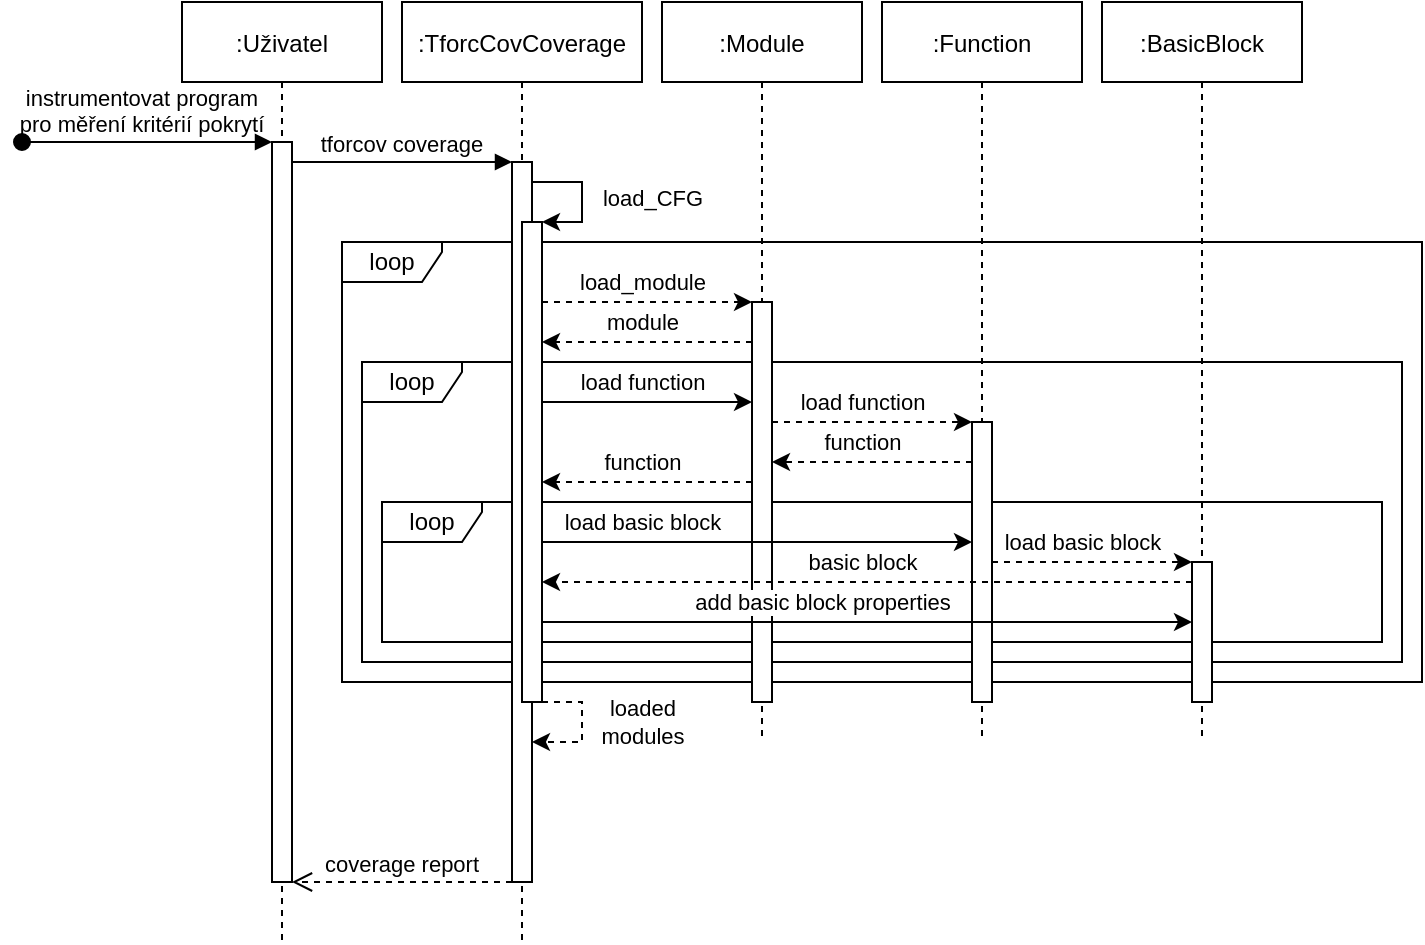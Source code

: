 <mxfile version="16.4.5" type="github">
  <diagram id="kgpKYQtTHZ0yAKxKKP6v" name="Page-1">
    <mxGraphModel dx="813" dy="435" grid="1" gridSize="10" guides="1" tooltips="1" connect="1" arrows="1" fold="1" page="1" pageScale="1" pageWidth="850" pageHeight="1100" math="0" shadow="0">
      <root>
        <mxCell id="0" />
        <mxCell id="1" parent="0" />
        <mxCell id="tN5C8NhHL724sr-eqqmO-39" value="loop" style="shape=umlFrame;whiteSpace=wrap;html=1;width=50;height=20;" vertex="1" parent="1">
          <mxGeometry x="200" y="200" width="540" height="220" as="geometry" />
        </mxCell>
        <mxCell id="tN5C8NhHL724sr-eqqmO-46" value="loop" style="shape=umlFrame;whiteSpace=wrap;html=1;width=50;height=20;" vertex="1" parent="1">
          <mxGeometry x="210" y="260" width="520" height="150" as="geometry" />
        </mxCell>
        <mxCell id="tN5C8NhHL724sr-eqqmO-47" value="loop" style="shape=umlFrame;whiteSpace=wrap;html=1;width=50;height=20;" vertex="1" parent="1">
          <mxGeometry x="220" y="330" width="500" height="70" as="geometry" />
        </mxCell>
        <mxCell id="tN5C8NhHL724sr-eqqmO-1" value=":Uživatel" style="shape=umlLifeline;perimeter=lifelinePerimeter;container=1;collapsible=0;recursiveResize=0;rounded=0;shadow=0;strokeWidth=1;" vertex="1" parent="1">
          <mxGeometry x="120" y="80" width="100" height="470" as="geometry" />
        </mxCell>
        <mxCell id="tN5C8NhHL724sr-eqqmO-2" value="" style="points=[];perimeter=orthogonalPerimeter;rounded=0;shadow=0;strokeWidth=1;" vertex="1" parent="tN5C8NhHL724sr-eqqmO-1">
          <mxGeometry x="45" y="70" width="10" height="370" as="geometry" />
        </mxCell>
        <mxCell id="tN5C8NhHL724sr-eqqmO-3" value="instrumentovat program&#xa;pro měření kritérií pokrytí" style="verticalAlign=bottom;startArrow=oval;endArrow=block;startSize=8;shadow=0;strokeWidth=1;labelBackgroundColor=none;" edge="1" parent="tN5C8NhHL724sr-eqqmO-1" target="tN5C8NhHL724sr-eqqmO-2">
          <mxGeometry x="-0.04" relative="1" as="geometry">
            <mxPoint x="-80" y="70" as="sourcePoint" />
            <mxPoint as="offset" />
          </mxGeometry>
        </mxCell>
        <mxCell id="tN5C8NhHL724sr-eqqmO-4" value=":TforcCovCoverage" style="shape=umlLifeline;perimeter=lifelinePerimeter;container=1;collapsible=0;recursiveResize=0;rounded=0;shadow=0;strokeWidth=1;" vertex="1" parent="1">
          <mxGeometry x="230" y="80" width="120" height="470" as="geometry" />
        </mxCell>
        <mxCell id="tN5C8NhHL724sr-eqqmO-5" value="" style="points=[];perimeter=orthogonalPerimeter;rounded=0;shadow=0;strokeWidth=1;" vertex="1" parent="tN5C8NhHL724sr-eqqmO-4">
          <mxGeometry x="55" y="80" width="10" height="360" as="geometry" />
        </mxCell>
        <mxCell id="tN5C8NhHL724sr-eqqmO-32" value="load_CFG" style="edgeStyle=orthogonalEdgeStyle;rounded=0;orthogonalLoop=1;jettySize=auto;html=1;" edge="1" parent="tN5C8NhHL724sr-eqqmO-4" source="tN5C8NhHL724sr-eqqmO-5" target="tN5C8NhHL724sr-eqqmO-33">
          <mxGeometry x="-0.001" y="35" relative="1" as="geometry">
            <mxPoint x="210" y="215" as="targetPoint" />
            <Array as="points">
              <mxPoint x="90" y="90" />
              <mxPoint x="90" y="110" />
            </Array>
            <mxPoint as="offset" />
          </mxGeometry>
        </mxCell>
        <mxCell id="tN5C8NhHL724sr-eqqmO-33" value="" style="points=[];perimeter=orthogonalPerimeter;rounded=0;shadow=0;strokeWidth=1;" vertex="1" parent="tN5C8NhHL724sr-eqqmO-4">
          <mxGeometry x="60" y="110" width="10" height="240" as="geometry" />
        </mxCell>
        <mxCell id="tN5C8NhHL724sr-eqqmO-57" value="loaded&lt;br&gt;modules" style="edgeStyle=orthogonalEdgeStyle;rounded=0;orthogonalLoop=1;jettySize=auto;html=1;dashed=1;" edge="1" parent="tN5C8NhHL724sr-eqqmO-4" source="tN5C8NhHL724sr-eqqmO-33" target="tN5C8NhHL724sr-eqqmO-5">
          <mxGeometry x="-0.078" y="30" relative="1" as="geometry">
            <Array as="points">
              <mxPoint x="90" y="350" />
              <mxPoint x="90" y="370" />
            </Array>
            <mxPoint as="offset" />
          </mxGeometry>
        </mxCell>
        <mxCell id="tN5C8NhHL724sr-eqqmO-7" value="tforcov coverage" style="verticalAlign=bottom;endArrow=block;entryX=0;entryY=0;shadow=0;strokeWidth=1;" edge="1" parent="1" source="tN5C8NhHL724sr-eqqmO-2" target="tN5C8NhHL724sr-eqqmO-5">
          <mxGeometry relative="1" as="geometry">
            <mxPoint x="275" y="160" as="sourcePoint" />
            <mxPoint as="offset" />
          </mxGeometry>
        </mxCell>
        <mxCell id="tN5C8NhHL724sr-eqqmO-9" value="coverage report" style="verticalAlign=bottom;endArrow=open;dashed=1;endSize=8;shadow=0;strokeWidth=1;" edge="1" parent="1" source="tN5C8NhHL724sr-eqqmO-5" target="tN5C8NhHL724sr-eqqmO-2">
          <mxGeometry relative="1" as="geometry">
            <mxPoint x="185" y="190" as="targetPoint" />
            <mxPoint x="230" y="430" as="sourcePoint" />
            <Array as="points">
              <mxPoint x="230" y="520" />
            </Array>
          </mxGeometry>
        </mxCell>
        <mxCell id="tN5C8NhHL724sr-eqqmO-34" value=":Module" style="shape=umlLifeline;perimeter=lifelinePerimeter;container=1;collapsible=0;recursiveResize=0;rounded=0;shadow=0;strokeWidth=1;" vertex="1" parent="1">
          <mxGeometry x="360" y="80" width="100" height="370" as="geometry" />
        </mxCell>
        <mxCell id="tN5C8NhHL724sr-eqqmO-35" value="" style="points=[];perimeter=orthogonalPerimeter;rounded=0;shadow=0;strokeWidth=1;" vertex="1" parent="tN5C8NhHL724sr-eqqmO-34">
          <mxGeometry x="45" y="150" width="10" height="200" as="geometry" />
        </mxCell>
        <mxCell id="tN5C8NhHL724sr-eqqmO-38" value="load_module" style="edgeStyle=orthogonalEdgeStyle;rounded=0;orthogonalLoop=1;jettySize=auto;html=1;dashed=1;" edge="1" parent="1" source="tN5C8NhHL724sr-eqqmO-33" target="tN5C8NhHL724sr-eqqmO-35">
          <mxGeometry x="-0.048" y="10" relative="1" as="geometry">
            <Array as="points">
              <mxPoint x="340" y="230" />
              <mxPoint x="340" y="230" />
            </Array>
            <mxPoint as="offset" />
          </mxGeometry>
        </mxCell>
        <mxCell id="tN5C8NhHL724sr-eqqmO-40" value=":Function" style="shape=umlLifeline;perimeter=lifelinePerimeter;container=1;collapsible=0;recursiveResize=0;rounded=0;shadow=0;strokeWidth=1;" vertex="1" parent="1">
          <mxGeometry x="470" y="80" width="100" height="370" as="geometry" />
        </mxCell>
        <mxCell id="tN5C8NhHL724sr-eqqmO-41" value="" style="points=[];perimeter=orthogonalPerimeter;rounded=0;shadow=0;strokeWidth=1;" vertex="1" parent="tN5C8NhHL724sr-eqqmO-40">
          <mxGeometry x="45" y="210" width="10" height="140" as="geometry" />
        </mxCell>
        <mxCell id="tN5C8NhHL724sr-eqqmO-42" value=":BasicBlock" style="shape=umlLifeline;perimeter=lifelinePerimeter;container=1;collapsible=0;recursiveResize=0;rounded=0;shadow=0;strokeWidth=1;" vertex="1" parent="1">
          <mxGeometry x="580" y="80" width="100" height="370" as="geometry" />
        </mxCell>
        <mxCell id="tN5C8NhHL724sr-eqqmO-43" value="" style="points=[];perimeter=orthogonalPerimeter;rounded=0;shadow=0;strokeWidth=1;" vertex="1" parent="tN5C8NhHL724sr-eqqmO-42">
          <mxGeometry x="45" y="280" width="10" height="70" as="geometry" />
        </mxCell>
        <mxCell id="tN5C8NhHL724sr-eqqmO-44" value="load function" style="edgeStyle=orthogonalEdgeStyle;rounded=0;orthogonalLoop=1;jettySize=auto;html=1;" edge="1" parent="1" source="tN5C8NhHL724sr-eqqmO-33" target="tN5C8NhHL724sr-eqqmO-35">
          <mxGeometry x="-0.048" y="10" relative="1" as="geometry">
            <Array as="points">
              <mxPoint x="360" y="280" />
              <mxPoint x="360" y="280" />
            </Array>
            <mxPoint as="offset" />
          </mxGeometry>
        </mxCell>
        <mxCell id="tN5C8NhHL724sr-eqqmO-45" value="load function" style="edgeStyle=orthogonalEdgeStyle;rounded=0;orthogonalLoop=1;jettySize=auto;html=1;dashed=1;" edge="1" parent="1" source="tN5C8NhHL724sr-eqqmO-35" target="tN5C8NhHL724sr-eqqmO-41">
          <mxGeometry x="-0.099" y="10" relative="1" as="geometry">
            <Array as="points">
              <mxPoint x="460" y="290" />
              <mxPoint x="460" y="290" />
            </Array>
            <mxPoint as="offset" />
          </mxGeometry>
        </mxCell>
        <mxCell id="tN5C8NhHL724sr-eqqmO-49" value="load basic block" style="edgeStyle=orthogonalEdgeStyle;rounded=0;orthogonalLoop=1;jettySize=auto;html=1;" edge="1" parent="1" source="tN5C8NhHL724sr-eqqmO-33" target="tN5C8NhHL724sr-eqqmO-41">
          <mxGeometry x="-0.535" y="10" relative="1" as="geometry">
            <Array as="points">
              <mxPoint x="410" y="350" />
              <mxPoint x="410" y="350" />
            </Array>
            <mxPoint as="offset" />
          </mxGeometry>
        </mxCell>
        <mxCell id="tN5C8NhHL724sr-eqqmO-50" value="load basic block" style="edgeStyle=orthogonalEdgeStyle;rounded=0;orthogonalLoop=1;jettySize=auto;html=1;dashed=1;" edge="1" parent="1" source="tN5C8NhHL724sr-eqqmO-41" target="tN5C8NhHL724sr-eqqmO-43">
          <mxGeometry x="-0.1" y="10" relative="1" as="geometry">
            <Array as="points">
              <mxPoint x="570" y="360" />
              <mxPoint x="570" y="360" />
            </Array>
            <mxPoint as="offset" />
          </mxGeometry>
        </mxCell>
        <mxCell id="tN5C8NhHL724sr-eqqmO-51" value="module" style="edgeStyle=orthogonalEdgeStyle;rounded=0;orthogonalLoop=1;jettySize=auto;html=1;dashed=1;" edge="1" parent="1" source="tN5C8NhHL724sr-eqqmO-35" target="tN5C8NhHL724sr-eqqmO-33">
          <mxGeometry x="0.047" y="-10" relative="1" as="geometry">
            <Array as="points">
              <mxPoint x="350" y="250" />
              <mxPoint x="350" y="250" />
            </Array>
            <mxPoint as="offset" />
          </mxGeometry>
        </mxCell>
        <mxCell id="tN5C8NhHL724sr-eqqmO-52" value="function" style="edgeStyle=orthogonalEdgeStyle;rounded=0;orthogonalLoop=1;jettySize=auto;html=1;dashed=1;" edge="1" parent="1" source="tN5C8NhHL724sr-eqqmO-35" target="tN5C8NhHL724sr-eqqmO-33">
          <mxGeometry x="0.047" y="-10" relative="1" as="geometry">
            <Array as="points">
              <mxPoint x="350" y="320" />
              <mxPoint x="350" y="320" />
            </Array>
            <mxPoint as="offset" />
          </mxGeometry>
        </mxCell>
        <mxCell id="tN5C8NhHL724sr-eqqmO-53" value="function" style="edgeStyle=orthogonalEdgeStyle;rounded=0;orthogonalLoop=1;jettySize=auto;html=1;dashed=1;" edge="1" parent="1" source="tN5C8NhHL724sr-eqqmO-41" target="tN5C8NhHL724sr-eqqmO-35">
          <mxGeometry x="0.1" y="-10" relative="1" as="geometry">
            <Array as="points">
              <mxPoint x="470" y="310" />
              <mxPoint x="470" y="310" />
            </Array>
            <mxPoint as="offset" />
          </mxGeometry>
        </mxCell>
        <mxCell id="tN5C8NhHL724sr-eqqmO-54" value="basic block" style="edgeStyle=orthogonalEdgeStyle;rounded=0;orthogonalLoop=1;jettySize=auto;html=1;dashed=1;" edge="1" parent="1" source="tN5C8NhHL724sr-eqqmO-43" target="tN5C8NhHL724sr-eqqmO-33">
          <mxGeometry x="0.015" y="-10" relative="1" as="geometry">
            <Array as="points">
              <mxPoint x="460" y="370" />
              <mxPoint x="460" y="370" />
            </Array>
            <mxPoint as="offset" />
          </mxGeometry>
        </mxCell>
        <mxCell id="tN5C8NhHL724sr-eqqmO-55" value="add basic block properties" style="edgeStyle=orthogonalEdgeStyle;rounded=0;orthogonalLoop=1;jettySize=auto;html=1;" edge="1" parent="1" source="tN5C8NhHL724sr-eqqmO-33" target="tN5C8NhHL724sr-eqqmO-43">
          <mxGeometry x="-0.139" y="10" relative="1" as="geometry">
            <mxPoint x="310" y="360.029" as="sourcePoint" />
            <mxPoint x="525" y="360.029" as="targetPoint" />
            <Array as="points">
              <mxPoint x="470" y="390" />
              <mxPoint x="470" y="390" />
            </Array>
            <mxPoint as="offset" />
          </mxGeometry>
        </mxCell>
      </root>
    </mxGraphModel>
  </diagram>
</mxfile>
